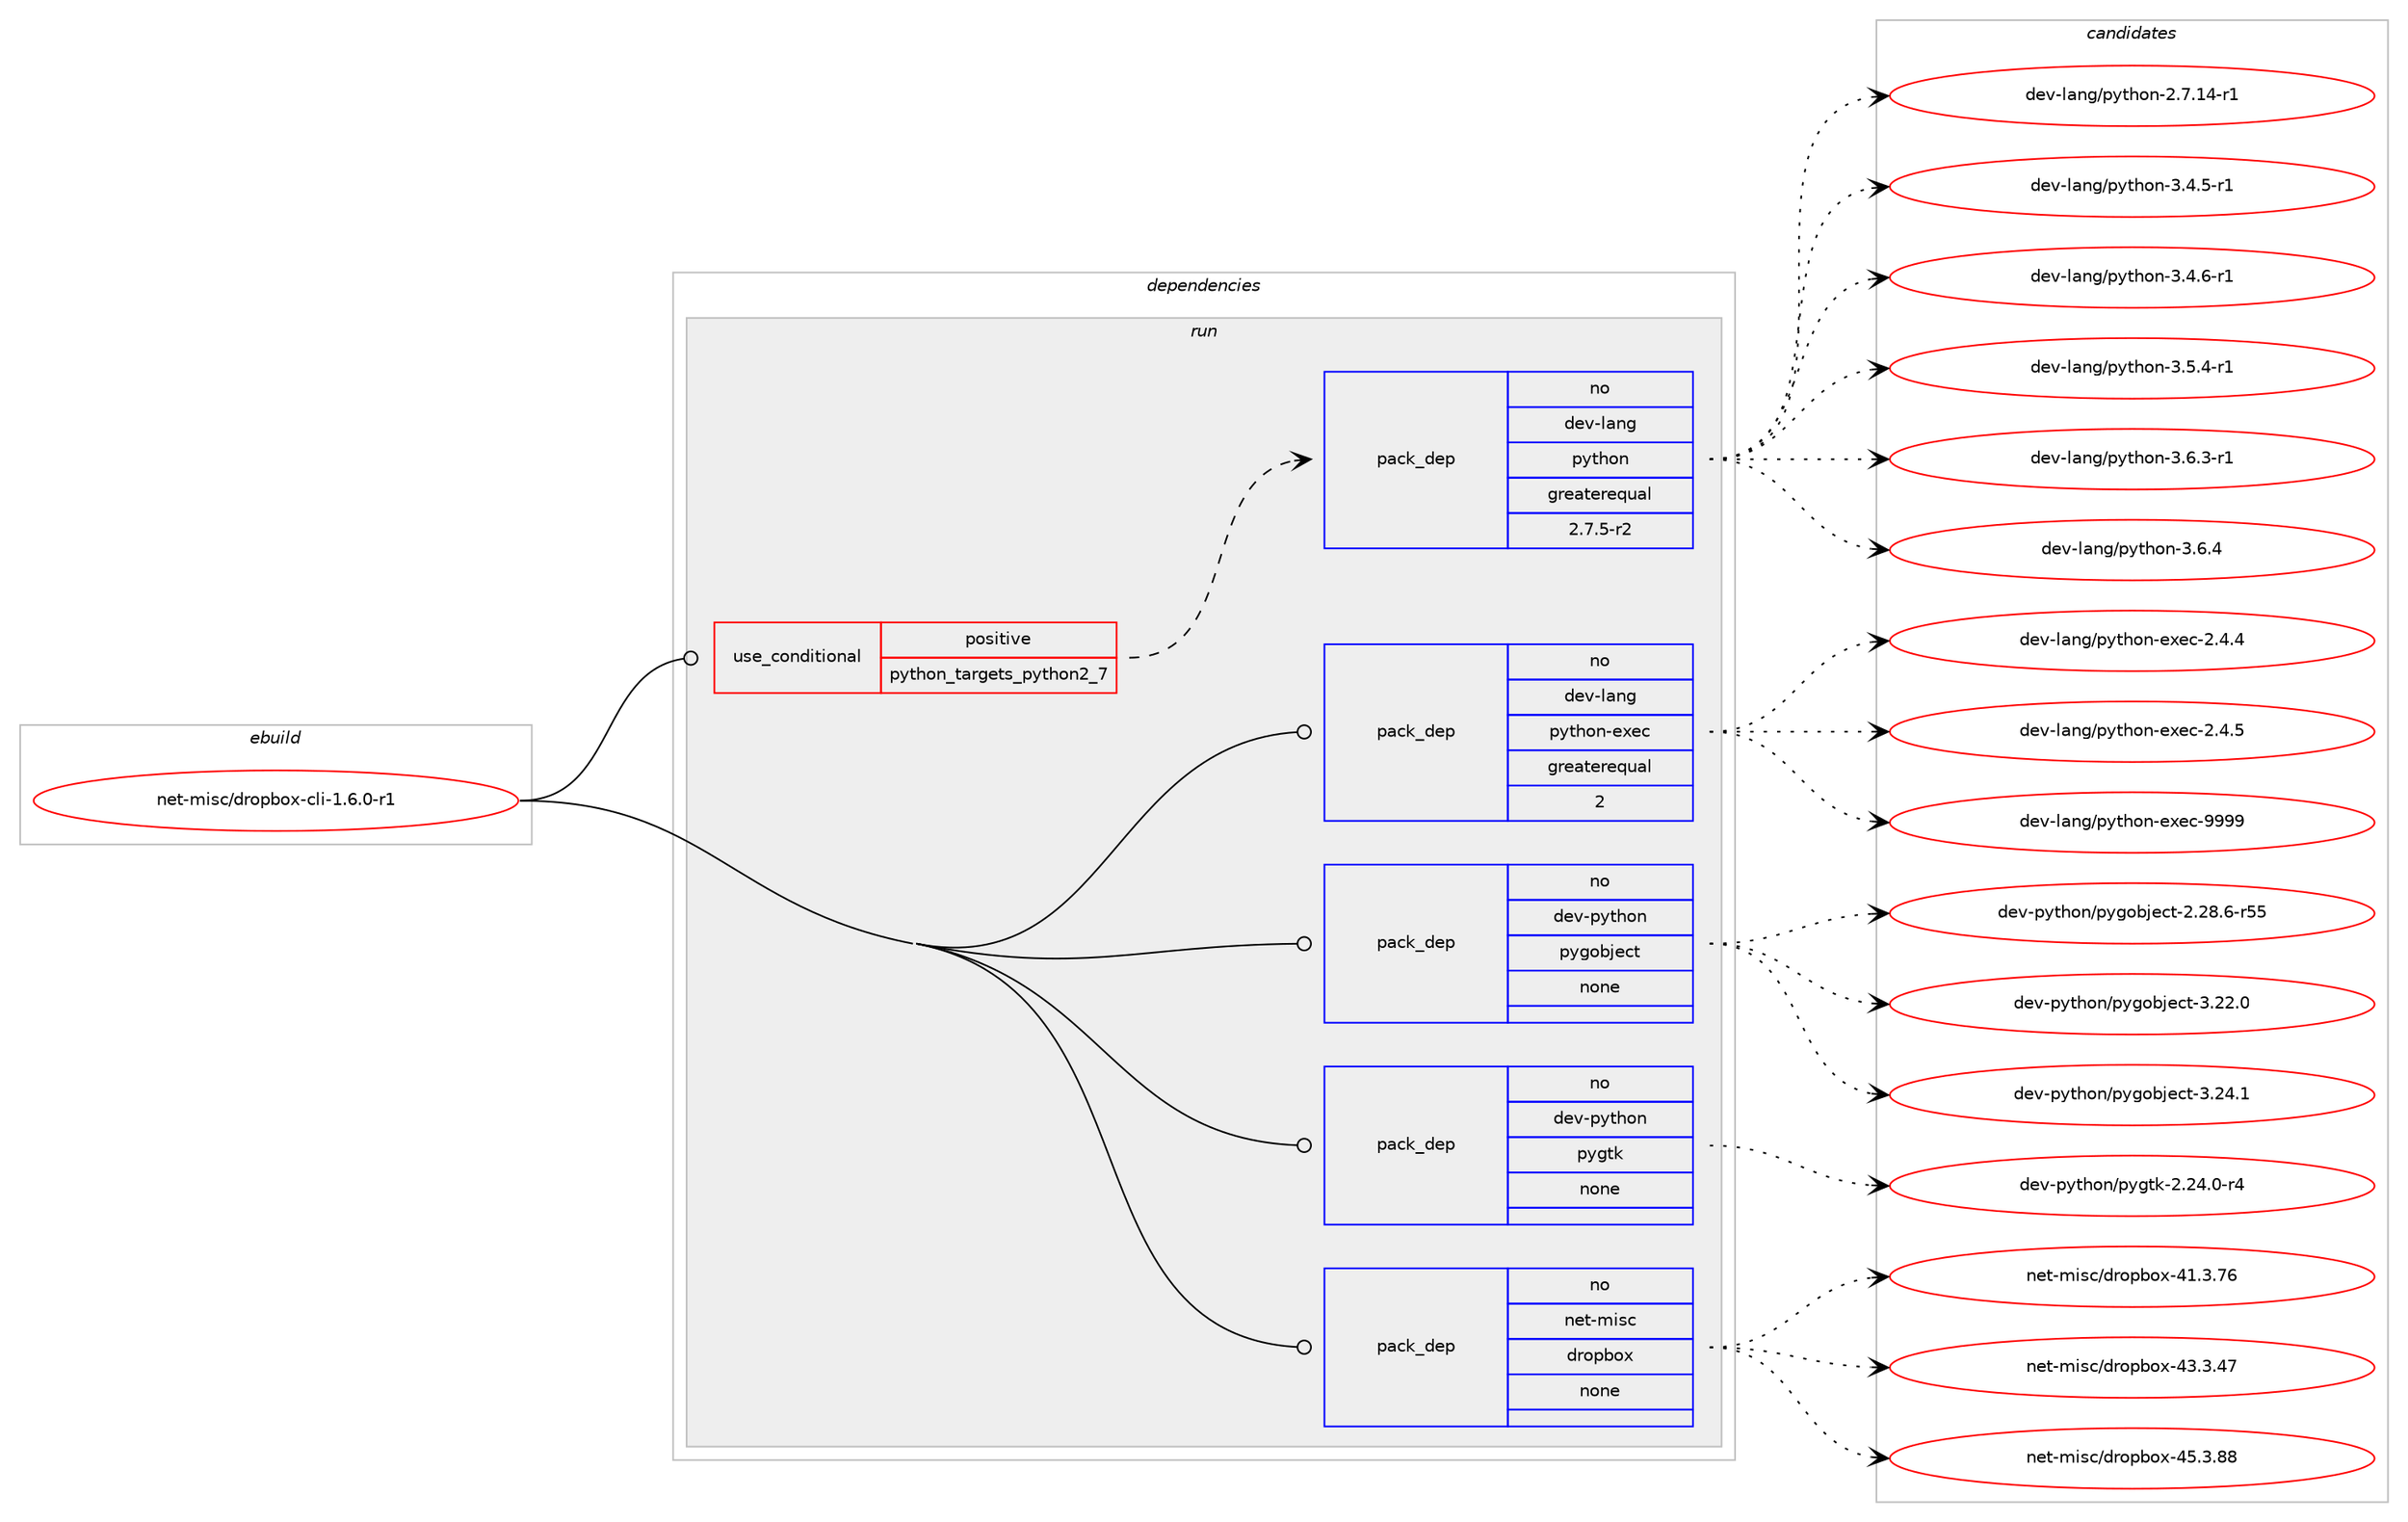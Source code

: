 digraph prolog {

# *************
# Graph options
# *************

newrank=true;
concentrate=true;
compound=true;
graph [rankdir=LR,fontname=Helvetica,fontsize=10,ranksep=1.5];#, ranksep=2.5, nodesep=0.2];
edge  [arrowhead=vee];
node  [fontname=Helvetica,fontsize=10];

# **********
# The ebuild
# **********

subgraph cluster_leftcol {
color=gray;
rank=same;
label=<<i>ebuild</i>>;
id [label="net-misc/dropbox-cli-1.6.0-r1", color=red, width=4, href="../net-misc/dropbox-cli-1.6.0-r1.svg"];
}

# ****************
# The dependencies
# ****************

subgraph cluster_midcol {
color=gray;
label=<<i>dependencies</i>>;
subgraph cluster_compile {
fillcolor="#eeeeee";
style=filled;
label=<<i>compile</i>>;
}
subgraph cluster_compileandrun {
fillcolor="#eeeeee";
style=filled;
label=<<i>compile and run</i>>;
}
subgraph cluster_run {
fillcolor="#eeeeee";
style=filled;
label=<<i>run</i>>;
subgraph cond328 {
dependency994 [label=<<TABLE BORDER="0" CELLBORDER="1" CELLSPACING="0" CELLPADDING="4"><TR><TD ROWSPAN="3" CELLPADDING="10">use_conditional</TD></TR><TR><TD>positive</TD></TR><TR><TD>python_targets_python2_7</TD></TR></TABLE>>, shape=none, color=red];
subgraph pack646 {
dependency995 [label=<<TABLE BORDER="0" CELLBORDER="1" CELLSPACING="0" CELLPADDING="4" WIDTH="220"><TR><TD ROWSPAN="6" CELLPADDING="30">pack_dep</TD></TR><TR><TD WIDTH="110">no</TD></TR><TR><TD>dev-lang</TD></TR><TR><TD>python</TD></TR><TR><TD>greaterequal</TD></TR><TR><TD>2.7.5-r2</TD></TR></TABLE>>, shape=none, color=blue];
}
dependency994:e -> dependency995:w [weight=20,style="dashed",arrowhead="vee"];
}
id:e -> dependency994:w [weight=20,style="solid",arrowhead="odot"];
subgraph pack647 {
dependency996 [label=<<TABLE BORDER="0" CELLBORDER="1" CELLSPACING="0" CELLPADDING="4" WIDTH="220"><TR><TD ROWSPAN="6" CELLPADDING="30">pack_dep</TD></TR><TR><TD WIDTH="110">no</TD></TR><TR><TD>dev-lang</TD></TR><TR><TD>python-exec</TD></TR><TR><TD>greaterequal</TD></TR><TR><TD>2</TD></TR></TABLE>>, shape=none, color=blue];
}
id:e -> dependency996:w [weight=20,style="solid",arrowhead="odot"];
subgraph pack648 {
dependency997 [label=<<TABLE BORDER="0" CELLBORDER="1" CELLSPACING="0" CELLPADDING="4" WIDTH="220"><TR><TD ROWSPAN="6" CELLPADDING="30">pack_dep</TD></TR><TR><TD WIDTH="110">no</TD></TR><TR><TD>dev-python</TD></TR><TR><TD>pygobject</TD></TR><TR><TD>none</TD></TR><TR><TD></TD></TR></TABLE>>, shape=none, color=blue];
}
id:e -> dependency997:w [weight=20,style="solid",arrowhead="odot"];
subgraph pack649 {
dependency998 [label=<<TABLE BORDER="0" CELLBORDER="1" CELLSPACING="0" CELLPADDING="4" WIDTH="220"><TR><TD ROWSPAN="6" CELLPADDING="30">pack_dep</TD></TR><TR><TD WIDTH="110">no</TD></TR><TR><TD>dev-python</TD></TR><TR><TD>pygtk</TD></TR><TR><TD>none</TD></TR><TR><TD></TD></TR></TABLE>>, shape=none, color=blue];
}
id:e -> dependency998:w [weight=20,style="solid",arrowhead="odot"];
subgraph pack650 {
dependency999 [label=<<TABLE BORDER="0" CELLBORDER="1" CELLSPACING="0" CELLPADDING="4" WIDTH="220"><TR><TD ROWSPAN="6" CELLPADDING="30">pack_dep</TD></TR><TR><TD WIDTH="110">no</TD></TR><TR><TD>net-misc</TD></TR><TR><TD>dropbox</TD></TR><TR><TD>none</TD></TR><TR><TD></TD></TR></TABLE>>, shape=none, color=blue];
}
id:e -> dependency999:w [weight=20,style="solid",arrowhead="odot"];
}
}

# **************
# The candidates
# **************

subgraph cluster_choices {
rank=same;
color=gray;
label=<<i>candidates</i>>;

subgraph choice646 {
color=black;
nodesep=1;
choice100101118451089711010347112121116104111110455046554649524511449 [label="dev-lang/python-2.7.14-r1", color=red, width=4,href="../dev-lang/python-2.7.14-r1.svg"];
choice1001011184510897110103471121211161041111104551465246534511449 [label="dev-lang/python-3.4.5-r1", color=red, width=4,href="../dev-lang/python-3.4.5-r1.svg"];
choice1001011184510897110103471121211161041111104551465246544511449 [label="dev-lang/python-3.4.6-r1", color=red, width=4,href="../dev-lang/python-3.4.6-r1.svg"];
choice1001011184510897110103471121211161041111104551465346524511449 [label="dev-lang/python-3.5.4-r1", color=red, width=4,href="../dev-lang/python-3.5.4-r1.svg"];
choice1001011184510897110103471121211161041111104551465446514511449 [label="dev-lang/python-3.6.3-r1", color=red, width=4,href="../dev-lang/python-3.6.3-r1.svg"];
choice100101118451089711010347112121116104111110455146544652 [label="dev-lang/python-3.6.4", color=red, width=4,href="../dev-lang/python-3.6.4.svg"];
dependency995:e -> choice100101118451089711010347112121116104111110455046554649524511449:w [style=dotted,weight="100"];
dependency995:e -> choice1001011184510897110103471121211161041111104551465246534511449:w [style=dotted,weight="100"];
dependency995:e -> choice1001011184510897110103471121211161041111104551465246544511449:w [style=dotted,weight="100"];
dependency995:e -> choice1001011184510897110103471121211161041111104551465346524511449:w [style=dotted,weight="100"];
dependency995:e -> choice1001011184510897110103471121211161041111104551465446514511449:w [style=dotted,weight="100"];
dependency995:e -> choice100101118451089711010347112121116104111110455146544652:w [style=dotted,weight="100"];
}
subgraph choice647 {
color=black;
nodesep=1;
choice1001011184510897110103471121211161041111104510112010199455046524652 [label="dev-lang/python-exec-2.4.4", color=red, width=4,href="../dev-lang/python-exec-2.4.4.svg"];
choice1001011184510897110103471121211161041111104510112010199455046524653 [label="dev-lang/python-exec-2.4.5", color=red, width=4,href="../dev-lang/python-exec-2.4.5.svg"];
choice10010111845108971101034711212111610411111045101120101994557575757 [label="dev-lang/python-exec-9999", color=red, width=4,href="../dev-lang/python-exec-9999.svg"];
dependency996:e -> choice1001011184510897110103471121211161041111104510112010199455046524652:w [style=dotted,weight="100"];
dependency996:e -> choice1001011184510897110103471121211161041111104510112010199455046524653:w [style=dotted,weight="100"];
dependency996:e -> choice10010111845108971101034711212111610411111045101120101994557575757:w [style=dotted,weight="100"];
}
subgraph choice648 {
color=black;
nodesep=1;
choice1001011184511212111610411111047112121103111981061019911645504650564654451145353 [label="dev-python/pygobject-2.28.6-r55", color=red, width=4,href="../dev-python/pygobject-2.28.6-r55.svg"];
choice1001011184511212111610411111047112121103111981061019911645514650504648 [label="dev-python/pygobject-3.22.0", color=red, width=4,href="../dev-python/pygobject-3.22.0.svg"];
choice1001011184511212111610411111047112121103111981061019911645514650524649 [label="dev-python/pygobject-3.24.1", color=red, width=4,href="../dev-python/pygobject-3.24.1.svg"];
dependency997:e -> choice1001011184511212111610411111047112121103111981061019911645504650564654451145353:w [style=dotted,weight="100"];
dependency997:e -> choice1001011184511212111610411111047112121103111981061019911645514650504648:w [style=dotted,weight="100"];
dependency997:e -> choice1001011184511212111610411111047112121103111981061019911645514650524649:w [style=dotted,weight="100"];
}
subgraph choice649 {
color=black;
nodesep=1;
choice1001011184511212111610411111047112121103116107455046505246484511452 [label="dev-python/pygtk-2.24.0-r4", color=red, width=4,href="../dev-python/pygtk-2.24.0-r4.svg"];
dependency998:e -> choice1001011184511212111610411111047112121103116107455046505246484511452:w [style=dotted,weight="100"];
}
subgraph choice650 {
color=black;
nodesep=1;
choice110101116451091051159947100114111112981111204552494651465554 [label="net-misc/dropbox-41.3.76", color=red, width=4,href="../net-misc/dropbox-41.3.76.svg"];
choice110101116451091051159947100114111112981111204552514651465255 [label="net-misc/dropbox-43.3.47", color=red, width=4,href="../net-misc/dropbox-43.3.47.svg"];
choice110101116451091051159947100114111112981111204552534651465656 [label="net-misc/dropbox-45.3.88", color=red, width=4,href="../net-misc/dropbox-45.3.88.svg"];
dependency999:e -> choice110101116451091051159947100114111112981111204552494651465554:w [style=dotted,weight="100"];
dependency999:e -> choice110101116451091051159947100114111112981111204552514651465255:w [style=dotted,weight="100"];
dependency999:e -> choice110101116451091051159947100114111112981111204552534651465656:w [style=dotted,weight="100"];
}
}

}
